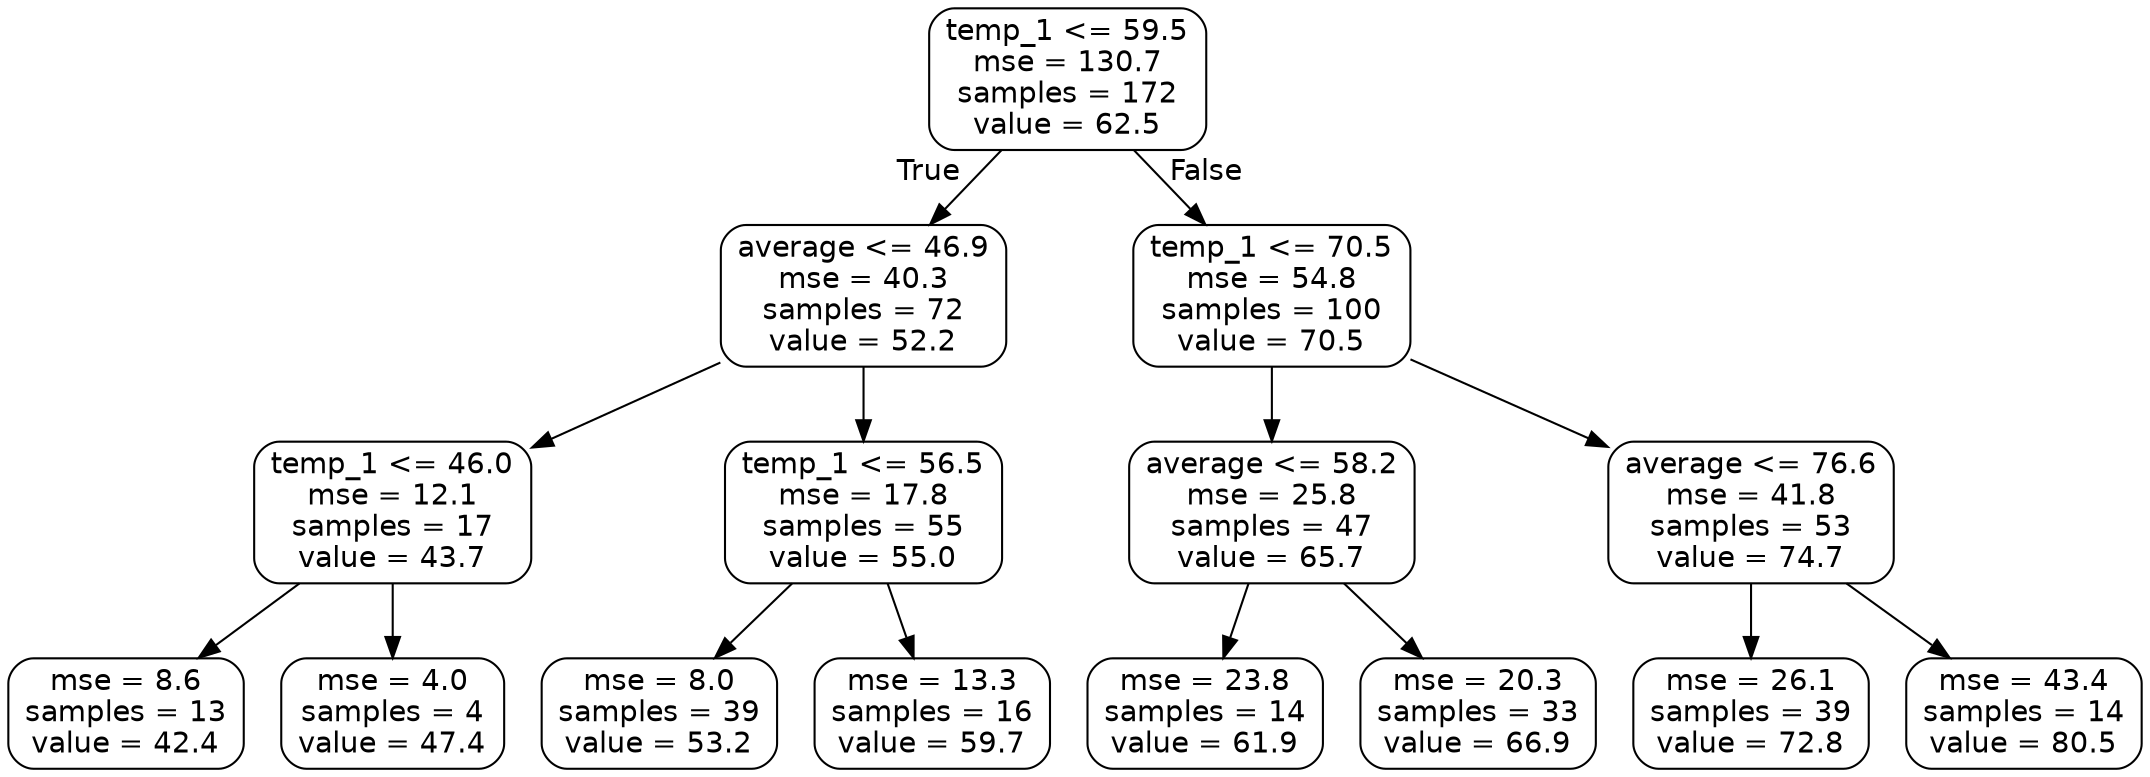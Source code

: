 digraph Tree {
node [shape=box, style="rounded", color="black", fontname=helvetica] ;
edge [fontname=helvetica] ;
0 [label="temp_1 <= 59.5\nmse = 130.7\nsamples = 172\nvalue = 62.5"] ;
1 [label="average <= 46.9\nmse = 40.3\nsamples = 72\nvalue = 52.2"] ;
0 -> 1 [labeldistance=2.5, labelangle=45, headlabel="True"] ;
2 [label="temp_1 <= 46.0\nmse = 12.1\nsamples = 17\nvalue = 43.7"] ;
1 -> 2 ;
3 [label="mse = 8.6\nsamples = 13\nvalue = 42.4"] ;
2 -> 3 ;
4 [label="mse = 4.0\nsamples = 4\nvalue = 47.4"] ;
2 -> 4 ;
5 [label="temp_1 <= 56.5\nmse = 17.8\nsamples = 55\nvalue = 55.0"] ;
1 -> 5 ;
6 [label="mse = 8.0\nsamples = 39\nvalue = 53.2"] ;
5 -> 6 ;
7 [label="mse = 13.3\nsamples = 16\nvalue = 59.7"] ;
5 -> 7 ;
8 [label="temp_1 <= 70.5\nmse = 54.8\nsamples = 100\nvalue = 70.5"] ;
0 -> 8 [labeldistance=2.5, labelangle=-45, headlabel="False"] ;
9 [label="average <= 58.2\nmse = 25.8\nsamples = 47\nvalue = 65.7"] ;
8 -> 9 ;
10 [label="mse = 23.8\nsamples = 14\nvalue = 61.9"] ;
9 -> 10 ;
11 [label="mse = 20.3\nsamples = 33\nvalue = 66.9"] ;
9 -> 11 ;
12 [label="average <= 76.6\nmse = 41.8\nsamples = 53\nvalue = 74.7"] ;
8 -> 12 ;
13 [label="mse = 26.1\nsamples = 39\nvalue = 72.8"] ;
12 -> 13 ;
14 [label="mse = 43.4\nsamples = 14\nvalue = 80.5"] ;
12 -> 14 ;
}